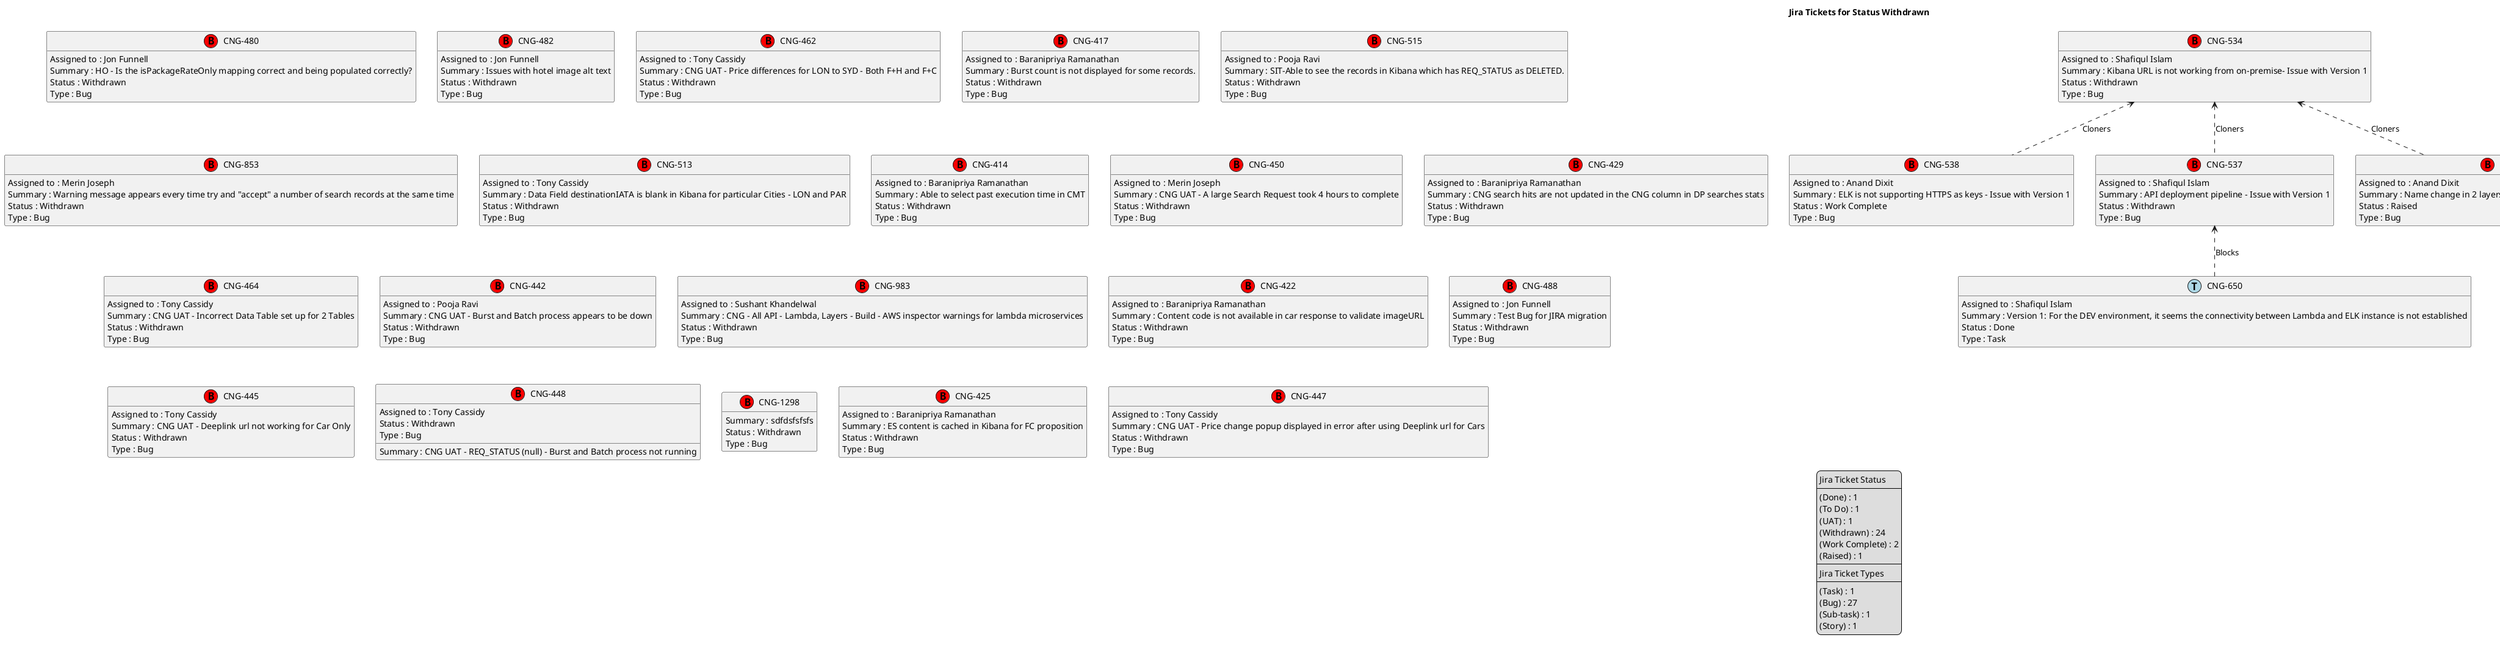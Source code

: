 @startuml
'https://plantuml.com/class-diagram

' GENERATE CLASS DIAGRAM ===========
' Generated at    : Fri May 03 10:09:59 CEST 2024

title Jira Tickets for Status Withdrawn
hide empty members

legend
Jira Ticket Status
----
(Done) : 1
(To Do) : 1
(UAT) : 1
(Withdrawn) : 24
(Work Complete) : 2
(Raised) : 1
----
Jira Ticket Types
----
(Task) : 1
(Bug) : 27
(Sub-task) : 1
(Story) : 1
end legend


' Tickets =======
class "CNG-480" << (B,red) >> {
  Assigned to : Jon Funnell
  Summary : HO - Is the isPackageRateOnly mapping correct and being populated correctly?
  Status : Withdrawn
  Type : Bug
}

class "CNG-482" << (B,red) >> {
  Assigned to : Jon Funnell
  Summary : Issues with hotel image alt text
  Status : Withdrawn
  Type : Bug
}

class "CNG-462" << (B,red) >> {
  Assigned to : Tony Cassidy
  Summary : CNG UAT - Price differences for LON to SYD - Both F+H and F+C
  Status : Withdrawn
  Type : Bug
}

class "CNG-538" << (B,red) >> {
  Assigned to : Anand Dixit
  Summary : ELK is not supporting HTTPS as keys - Issue with Version 1
  Status : Work Complete
  Type : Bug
}

class "CNG-417" << (B,red) >> {
  Assigned to : Baranipriya Ramanathan
  Summary : Burst count is not displayed for some records.
  Status : Withdrawn
  Type : Bug
}

class "CNG-537" << (B,red) >> {
  Assigned to : Shafiqul Islam
  Summary : API deployment pipeline - Issue with Version 1
  Status : Withdrawn
  Type : Bug
}

class "CNG-515" << (B,red) >> {
  Assigned to : Pooja Ravi
  Summary : SIT-Able to see the records in Kibana which has REQ_STATUS as DELETED.
  Status : Withdrawn
  Type : Bug
}

class "CNG-539" << (B,red) >> {
  Assigned to : Anand Dixit
  Summary : Name change in 2 layers used by lambda - Issue with Version 1
  Status : Raised
  Type : Bug
}

class "CNG-650" << (T,lightblue) >> {
  Assigned to : Shafiqul Islam
  Summary : Version 1: For the DEV environment, it seems the connectivity between Lambda and ELK instance is not established
  Status : Done
  Type : Task
}

class "CNG-534" << (B,red) >> {
  Assigned to : Shafiqul Islam
  Summary : Kibana URL is not working from on-premise- Issue with Version 1
  Status : Withdrawn
  Type : Bug
}

class "CNG-457" << (B,red) >> {
  Assigned to : Merin Joseph
  Summary : CNG - Batch (CAPTWO) - Impacted Component - Service - Review and update HO rules for excluding hotels from the Cache
  Status : Withdrawn
  Type : Bug
}

class "CNG-853" << (B,red) >> {
  Assigned to : Merin Joseph
  Summary : Warning message appears every time try and "accept" a number of search records at the same time
  Status : Withdrawn
  Type : Bug
}

class "CNG-558" << (S,lightblue) >> {
  Summary : Solr API - SIT
  Status : To Do
  Type : Sub-task
}

class "CNG-513" << (B,red) >> {
  Assigned to : Tony Cassidy
  Summary : Data Field destinationIATA is blank in Kibana for particular Cities - LON and PAR
  Status : Withdrawn
  Type : Bug
}

class "CNG-414" << (B,red) >> {
  Assigned to : Baranipriya Ramanathan
  Summary : Able to select past execution time in CMT
  Status : Withdrawn
  Type : Bug
}

class "CNG-458" << (B,red) >> {
  Assigned to : Jon Funnell
  Summary : CNG - Batch (CAPTWO) - Impacted Component - Service - Review and update CO rules for excluding results from the Cache
  Status : Work Complete
  Type : Bug
}

class "CNG-450" << (B,red) >> {
  Assigned to : Merin Joseph
  Summary : CNG UAT - A large Search Request took 4 hours to complete
  Status : Withdrawn
  Type : Bug
}

class "CNG-429" << (B,red) >> {
  Assigned to : Baranipriya Ramanathan
  Summary : CNG search hits are not updated in the CNG column in DP searches stats
  Status : Withdrawn
  Type : Bug
}

class "CNG-464" << (B,red) >> {
  Assigned to : Tony Cassidy
  Summary : CNG UAT - Incorrect Data Table set up for 2 Tables
  Status : Withdrawn
  Type : Bug
}

class "CNG-442" << (B,red) >> {
  Assigned to : Pooja Ravi
  Summary : CNG UAT - Burst and Batch process appears to be down
  Status : Withdrawn
  Type : Bug
}

class "CNG-485" << (S,lightgreen) >> {
  Assigned to : Sulafa Malik
  Summary : (3844) - Informational Logging - Batch Controller (CAPTWO)
  Status : UAT
  Type : Story
}

class "CNG-983" << (B,red) >> {
  Assigned to : Sushant Khandelwal
  Summary : CNG - All API - Lambda, Layers - Build - AWS inspector warnings for lambda microservices
  Status : Withdrawn
  Type : Bug
}

class "CNG-422" << (B,red) >> {
  Assigned to : Baranipriya Ramanathan
  Summary : Content code is not available in car response to validate imageURL
  Status : Withdrawn
  Type : Bug
}

class "CNG-488" << (B,red) >> {
  Assigned to : Jon Funnell
  Summary : Test Bug for JIRA migration
  Status : Withdrawn
  Type : Bug
}

class "CNG-445" << (B,red) >> {
  Assigned to : Tony Cassidy
  Summary : CNG UAT - Deeplink url not working for Car Only
  Status : Withdrawn
  Type : Bug
}

class "CNG-448" << (B,red) >> {
  Assigned to : Tony Cassidy
  Summary : CNG UAT - REQ_STATUS (null) - Burst and Batch process not running
  Status : Withdrawn
  Type : Bug
}

class "CNG-866" << (B,red) >> {
  Assigned to : Amreen Fathima
  Summary : SIT-PricePP is not returning values properly
  Status : Withdrawn
  Type : Bug
}

class "CNG-1298" << (B,red) >> {
  Summary : sdfdsfsfsfs
  Status : Withdrawn
  Type : Bug
}

class "CNG-425" << (B,red) >> {
  Assigned to : Baranipriya Ramanathan
  Summary : ES content is cached in Kibana for FC proposition
  Status : Withdrawn
  Type : Bug
}

class "CNG-447" << (B,red) >> {
  Assigned to : Tony Cassidy
  Summary : CNG UAT - Price change popup displayed in error after using Deeplink url for Cars
  Status : Withdrawn
  Type : Bug
}



' Links =======
"CNG-537" <.. "CNG-650" : Blocks
"CNG-534" <.. "CNG-537" : Cloners
"CNG-534" <.. "CNG-538" : Cloners
"CNG-534" <.. "CNG-539" : Cloners
"CNG-457" <.. "CNG-458" : Cloners
"CNG-457" <.. "CNG-485" : Relates
"CNG-866" <.. "CNG-558" : Approval


@enduml
